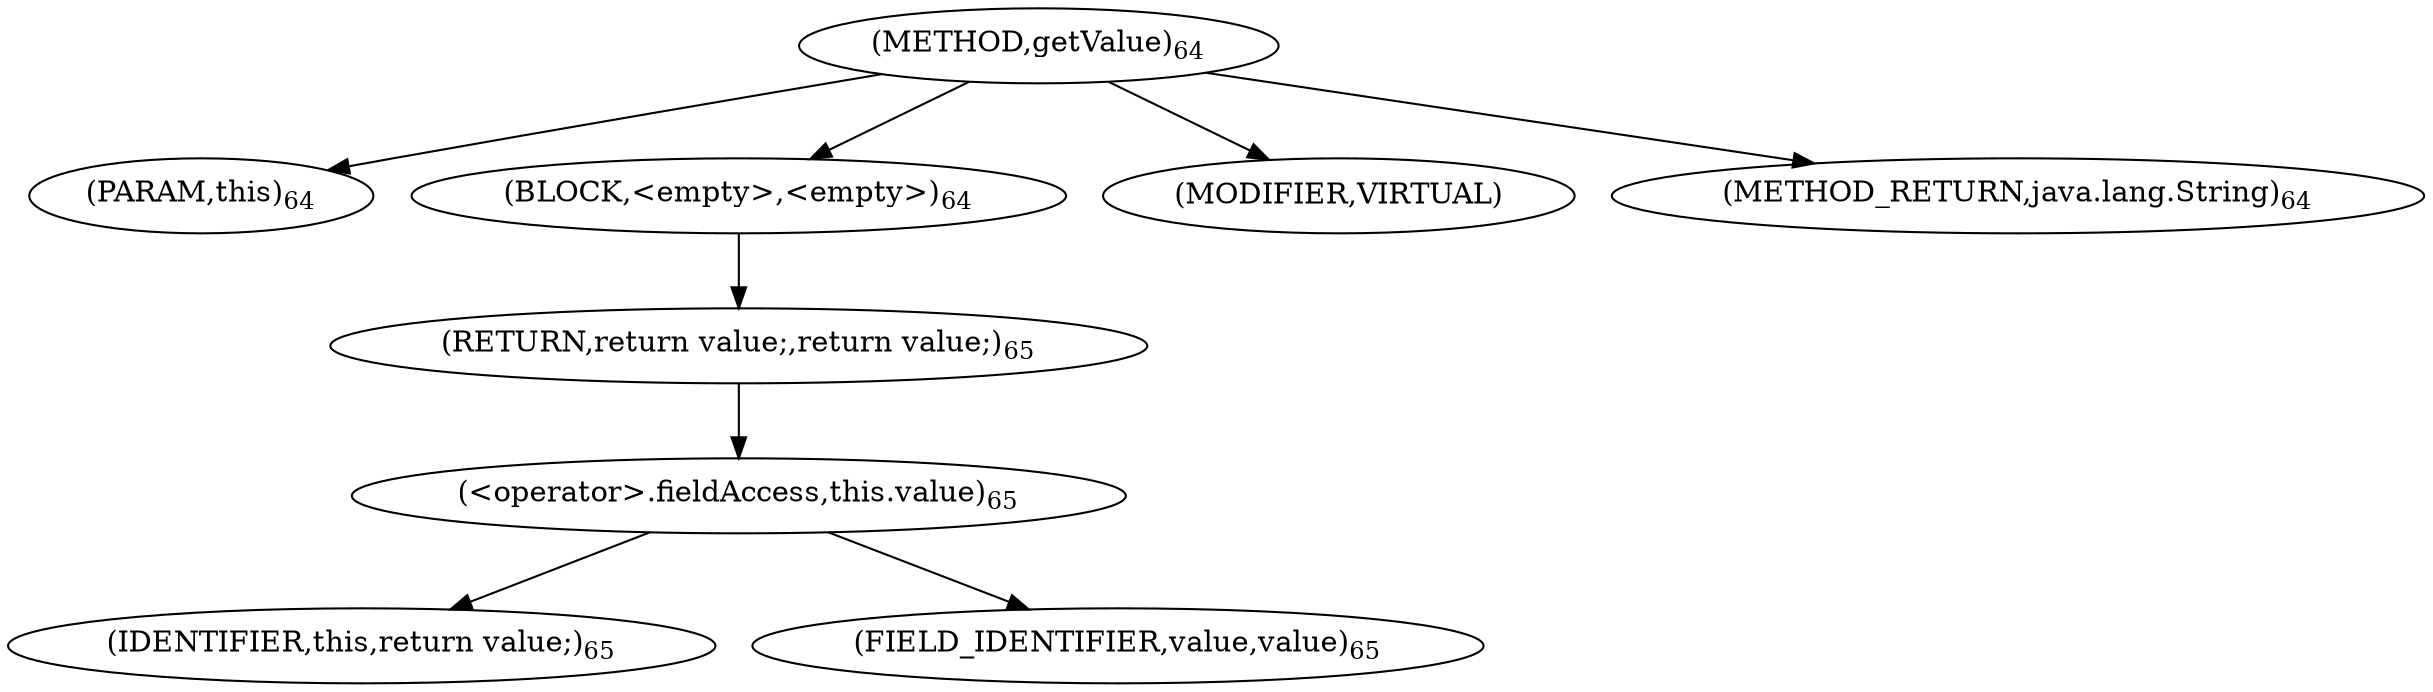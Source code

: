 digraph "getValue" {  
"60" [label = <(METHOD,getValue)<SUB>64</SUB>> ]
"61" [label = <(PARAM,this)<SUB>64</SUB>> ]
"62" [label = <(BLOCK,&lt;empty&gt;,&lt;empty&gt;)<SUB>64</SUB>> ]
"63" [label = <(RETURN,return value;,return value;)<SUB>65</SUB>> ]
"64" [label = <(&lt;operator&gt;.fieldAccess,this.value)<SUB>65</SUB>> ]
"65" [label = <(IDENTIFIER,this,return value;)<SUB>65</SUB>> ]
"66" [label = <(FIELD_IDENTIFIER,value,value)<SUB>65</SUB>> ]
"67" [label = <(MODIFIER,VIRTUAL)> ]
"68" [label = <(METHOD_RETURN,java.lang.String)<SUB>64</SUB>> ]
  "60" -> "61" 
  "60" -> "62" 
  "60" -> "67" 
  "60" -> "68" 
  "62" -> "63" 
  "63" -> "64" 
  "64" -> "65" 
  "64" -> "66" 
}
